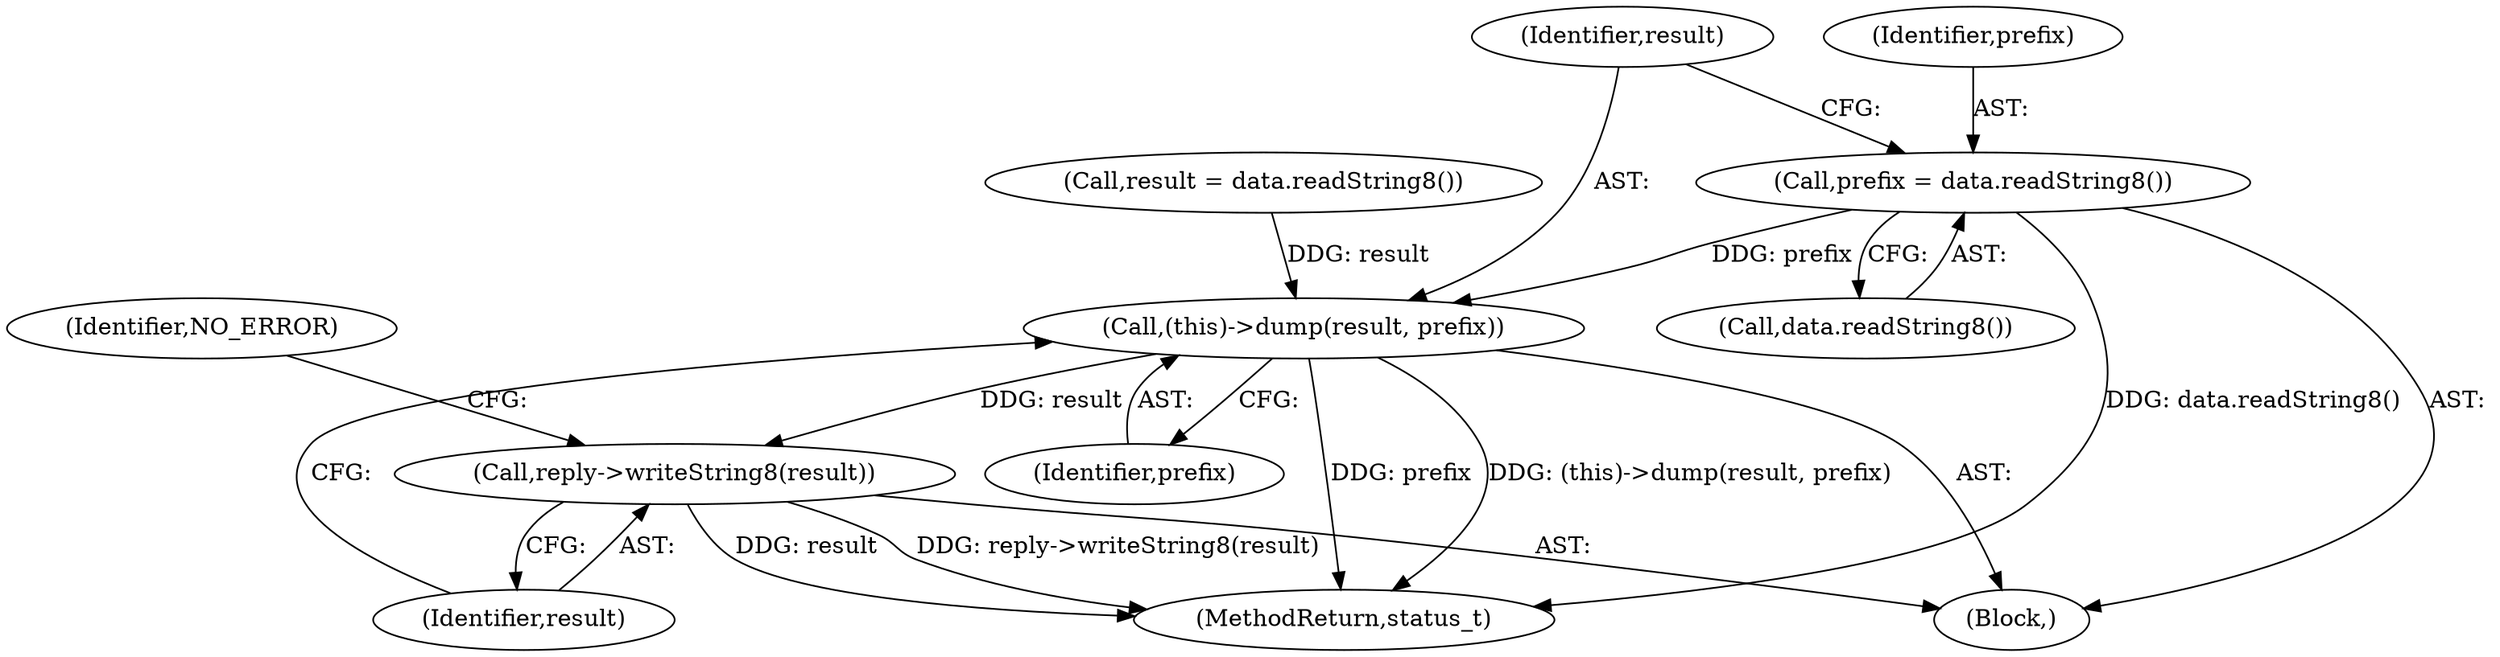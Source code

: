 digraph "0_Android_dded8fdbb700d6cc498debc69a780915bc34d755@API" {
"1000460" [label="(Call,prefix = data.readString8())"];
"1000463" [label="(Call,(this)->dump(result, prefix))"];
"1000466" [label="(Call,reply->writeString8(result))"];
"1000450" [label="(Block,)"];
"1000464" [label="(Identifier,result)"];
"1000469" [label="(Identifier,NO_ERROR)"];
"1000462" [label="(Call,data.readString8())"];
"1000467" [label="(Identifier,result)"];
"1000465" [label="(Identifier,prefix)"];
"1000456" [label="(Call,result = data.readString8())"];
"1000476" [label="(MethodReturn,status_t)"];
"1000463" [label="(Call,(this)->dump(result, prefix))"];
"1000461" [label="(Identifier,prefix)"];
"1000460" [label="(Call,prefix = data.readString8())"];
"1000466" [label="(Call,reply->writeString8(result))"];
"1000460" -> "1000450"  [label="AST: "];
"1000460" -> "1000462"  [label="CFG: "];
"1000461" -> "1000460"  [label="AST: "];
"1000462" -> "1000460"  [label="AST: "];
"1000464" -> "1000460"  [label="CFG: "];
"1000460" -> "1000476"  [label="DDG: data.readString8()"];
"1000460" -> "1000463"  [label="DDG: prefix"];
"1000463" -> "1000450"  [label="AST: "];
"1000463" -> "1000465"  [label="CFG: "];
"1000464" -> "1000463"  [label="AST: "];
"1000465" -> "1000463"  [label="AST: "];
"1000467" -> "1000463"  [label="CFG: "];
"1000463" -> "1000476"  [label="DDG: prefix"];
"1000463" -> "1000476"  [label="DDG: (this)->dump(result, prefix)"];
"1000456" -> "1000463"  [label="DDG: result"];
"1000463" -> "1000466"  [label="DDG: result"];
"1000466" -> "1000450"  [label="AST: "];
"1000466" -> "1000467"  [label="CFG: "];
"1000467" -> "1000466"  [label="AST: "];
"1000469" -> "1000466"  [label="CFG: "];
"1000466" -> "1000476"  [label="DDG: result"];
"1000466" -> "1000476"  [label="DDG: reply->writeString8(result)"];
}
